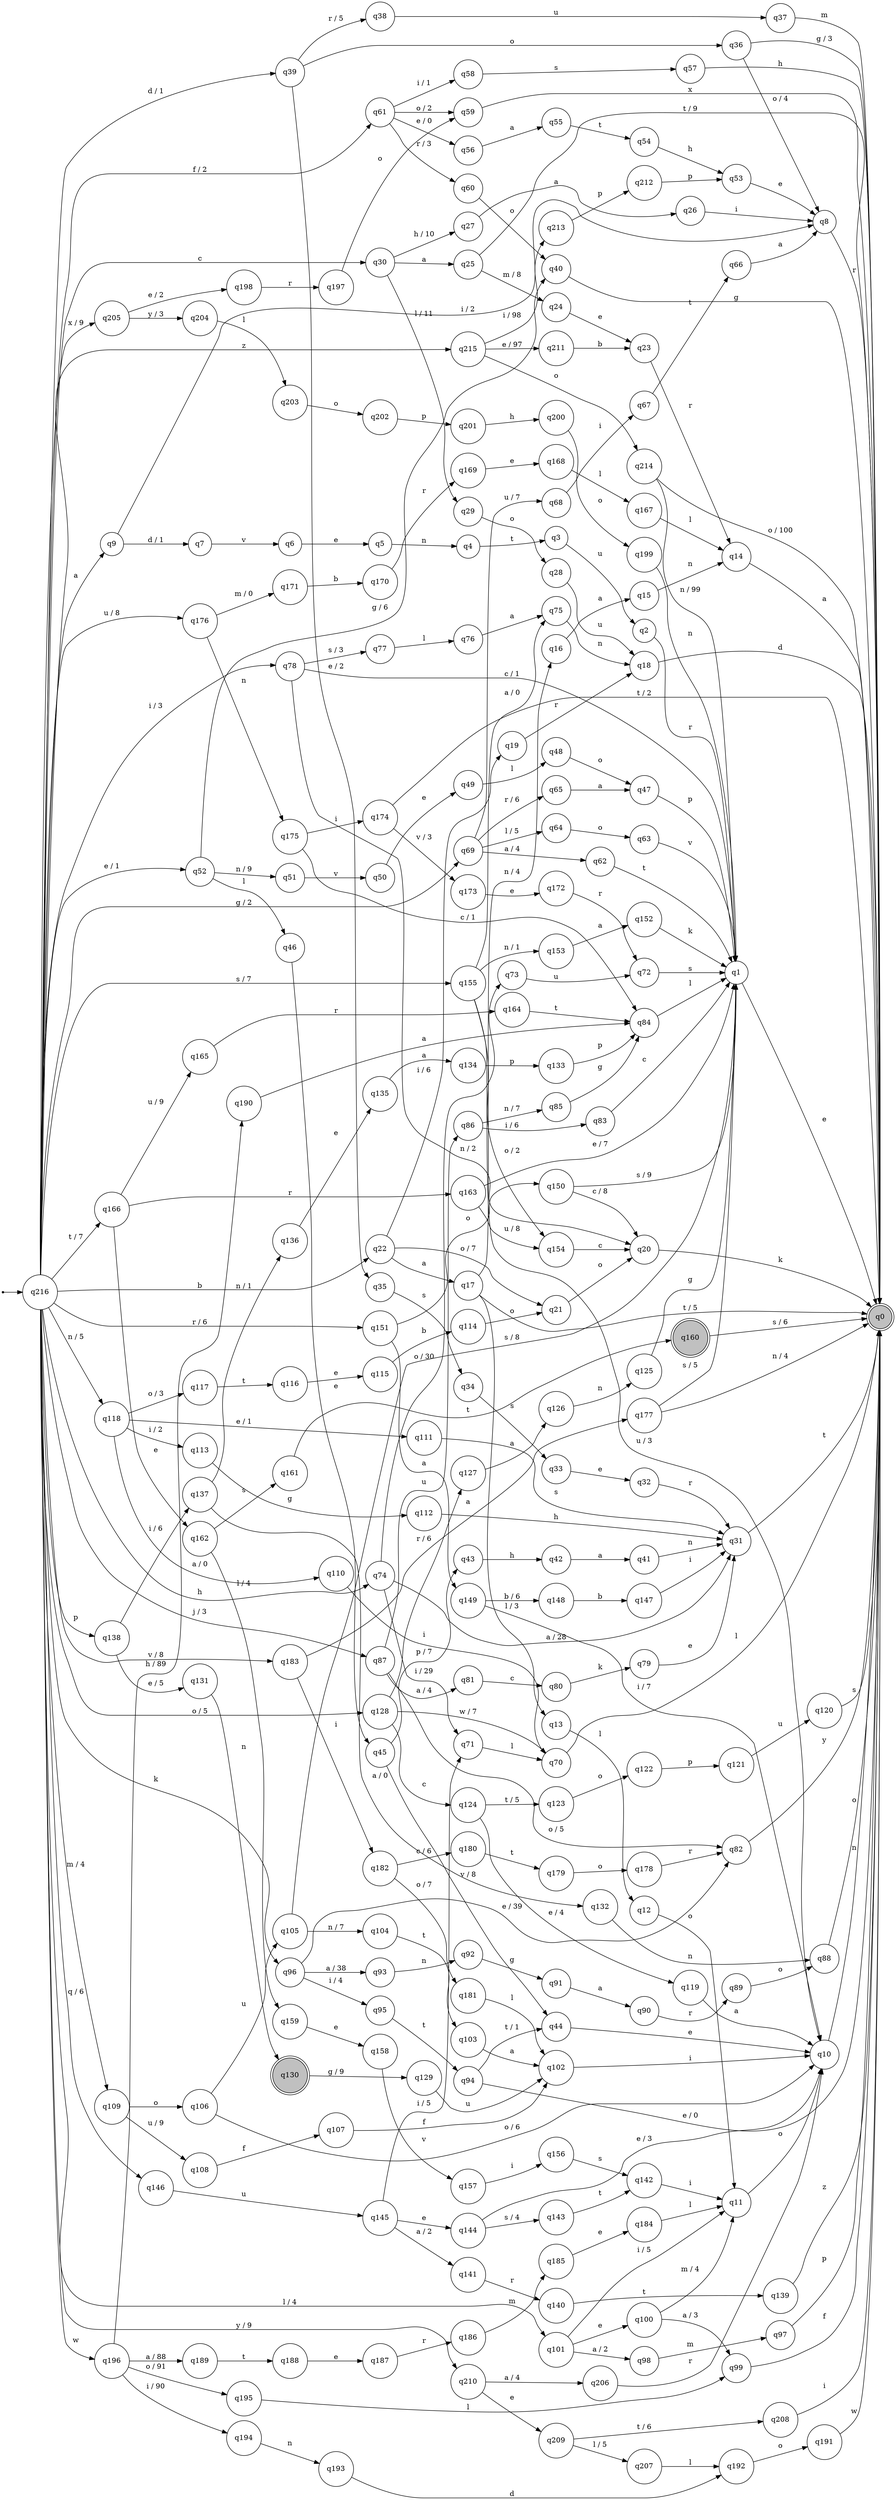 digraph G {
rankdir=LR;
charset="utf8";
node [shape=circle];
ini [shape=point];
ini -> q216;
	q216 [label="q216"];
	q213 [label="q213"];
	q211 [label="q211"];
	q209 [label="q209"];
	q208 [label="q208"];
	q207 [label="q207"];
	q206 [label="q206"];
	q212 [label="q212"];
	q201 [label="q201"];
	q200 [label="q200"];
	q199 [label="q199"];
	q194 [label="q194"];
	q193 [label="q193"];
	q191 [label="q191"];
	q188 [label="q188"];
	q186 [label="q186"];
	q176 [label="q176"];
	q175 [label="q175"];
	q174 [label="q174"];
	q173 [label="q173"];
	q172 [label="q172"];
	q171 [label="q171"];
	q168 [label="q168"];
	q167 [label="q167"];
	q166 [label="q166"];
	q165 [label="q165"];
	q162 [label="q162"];
	q161 [label="q161"];
	q160 [label="q160"];
	q160 [shape=doublecircle];
	q160 [style=filled fillcolor=gray];
	q159 [label="q159"];
	q156 [label="q156"];
	q155 [label="q155"];
	q190 [label="q190"];
	q153 [label="q153"];
	q149 [label="q149"];
	q147 [label="q147"];
	q146 [label="q146"];
	q145 [label="q145"];
	q143 [label="q143"];
	q142 [label="q142"];
	q141 [label="q141"];
	q181 [label="q181"];
	q138 [label="q138"];
	q137 [label="q137"];
	q134 [label="q134"];
	q148 [label="q148"];
	q132 [label="q132"];
	q130 [label="q130"];
	q130 [shape=doublecircle];
	q130 [style=filled fillcolor=gray];
	q129 [label="q129"];
	q157 [label="q157"];
	q128 [label="q128"];
	q192 [label="q192"];
	q127 [label="q127"];
	q58 [label="q58"];
	q12 [label="q12"];
	q215 [label="q215"];
	q17 [label="q17"];
	q66 [label="q66"];
	q182 [label="q182"];
	q50 [label="q50"];
	q49 [label="q49"];
	q41 [label="q41"];
	q28 [label="q28"];
	q40 [label="q40"];
	q177 [label="q177"];
	q48 [label="q48"];
	q38 [label="q38"];
	q99 [label="q99"];
	q154 [label="q154"];
	q36 [label="q36"];
	q197 [label="q197"];
	q178 [label="q178"];
	q34 [label="q34"];
	q42 [label="q42"];
	q204 [label="q204"];
	q126 [label="q126"];
	q31 [label="q31"];
	q120 [label="q120"];
	q170 [label="q170"];
	q37 [label="q37"];
	q64 [label="q64"];
	q69 [label="q69"];
	q8 [label="q8"];
	q7 [label="q7"];
	q9 [label="q9"];
	q144 [label="q144"];
	q61 [label="q61"];
	q71 [label="q71"];
	q51 [label="q51"];
	q121 [label="q121"];
	q39 [label="q39"];
	q14 [label="q14"];
	q203 [label="q203"];
	q45 [label="q45"];
	q5 [label="q5"];
	q124 [label="q124"];
	q55 [label="q55"];
	q150 [label="q150"];
	q4 [label="q4"];
	q33 [label="q33"];
	q94 [label="q94"];
	q0 [label="q0"];
	q0 [shape=doublecircle];
	q0 [style=filled fillcolor=gray];
	q30 [label="q30"];
	q202 [label="q202"];
	q169 [label="q169"];
	q22 [label="q22"];
	q163 [label="q163"];
	q3 [label="q3"];
	q184 [label="q184"];
	q67 [label="q67"];
	q112 [label="q112"];
	q2 [label="q2"];
	q158 [label="q158"];
	q43 [label="q43"];
	q97 [label="q97"];
	q205 [label="q205"];
	q1 [label="q1"];
	q110 [label="q110"];
	q96 [label="q96"];
	q98 [label="q98"];
	q13 [label="q13"];
	q24 [label="q24"];
	q35 [label="q35"];
	q104 [label="q104"];
	q6 [label="q6"];
	q107 [label="q107"];
	q179 [label="q179"];
	q56 [label="q56"];
	q116 [label="q116"];
	q10 [label="q10"];
	q187 [label="q187"];
	q164 [label="q164"];
	q21 [label="q21"];
	q26 [label="q26"];
	q57 [label="q57"];
	q73 [label="q73"];
	q20 [label="q20"];
	q140 [label="q140"];
	q52 [label="q52"];
	q214 [label="q214"];
	q18 [label="q18"];
	q196 [label="q196"];
	q180 [label="q180"];
	q122 [label="q122"];
	q118 [label="q118"];
	q23 [label="q23"];
	q72 [label="q72"];
	q25 [label="q25"];
	q195 [label="q195"];
	q84 [label="q84"];
	q16 [label="q16"];
	q27 [label="q27"];
	q151 [label="q151"];
	q59 [label="q59"];
	q93 [label="q93"];
	q62 [label="q62"];
	q90 [label="q90"];
	q63 [label="q63"];
	q83 [label="q83"];
	q65 [label="q65"];
	q133 [label="q133"];
	q54 [label="q54"];
	q68 [label="q68"];
	q87 [label="q87"];
	q75 [label="q75"];
	q76 [label="q76"];
	q88 [label="q88"];
	q82 [label="q82"];
	q32 [label="q32"];
	q77 [label="q77"];
	q183 [label="q183"];
	q15 [label="q15"];
	q79 [label="q79"];
	q80 [label="q80"];
	q74 [label="q74"];
	q81 [label="q81"];
	q102 [label="q102"];
	q44 [label="q44"];
	q85 [label="q85"];
	q136 [label="q136"];
	q131 [label="q131"];
	q86 [label="q86"];
	q29 [label="q29"];
	q89 [label="q89"];
	q78 [label="q78"];
	q114 [label="q114"];
	q91 [label="q91"];
	q92 [label="q92"];
	q135 [label="q135"];
	q60 [label="q60"];
	q95 [label="q95"];
	q53 [label="q53"];
	q19 [label="q19"];
	q100 [label="q100"];
	q198 [label="q198"];
	q101 [label="q101"];
	q152 [label="q152"];
	q103 [label="q103"];
	q11 [label="q11"];
	q105 [label="q105"];
	q106 [label="q106"];
	q210 [label="q210"];
	q109 [label="q109"];
	q139 [label="q139"];
	q46 [label="q46"];
	q108 [label="q108"];
	q111 [label="q111"];
	q113 [label="q113"];
	q115 [label="q115"];
	q185 [label="q185"];
	q70 [label="q70"];
	q117 [label="q117"];
	q119 [label="q119"];
	q47 [label="q47"];
	q123 [label="q123"];
	q189 [label="q189"];
	q125 [label="q125"];
	q216 -> q109 [label="m / 4"];
	q216 -> q101 [label="l / 4"];
	q216 -> q96 [label="k"];
	q216 -> q87 [label="j / 3"];
	q216 -> q78 [label="i / 3"];
	q216 -> q74 [label="h"];
	q216 -> q69 [label="g / 2"];
	q216 -> q61 [label="f / 2"];
	q216 -> q52 [label="e / 1"];
	q216 -> q39 [label="d / 1"];
	q216 -> q30 [label="c"];
	q216 -> q22 [label="b"];
	q216 -> q9 [label="a"];
	q216 -> q215 [label="z"];
	q216 -> q210 [label="y / 9"];
	q216 -> q205 [label="x / 9"];
	q216 -> q196 [label="w"];
	q216 -> q183 [label="v / 8"];
	q216 -> q176 [label="u / 8"];
	q216 -> q166 [label="t / 7"];
	q216 -> q155 [label="s / 7"];
	q216 -> q151 [label="r / 6"];
	q216 -> q146 [label="q / 6"];
	q216 -> q138 [label="p"];
	q216 -> q128 [label="o / 5"];
	q216 -> q118 [label="n / 5"];
	q213 -> q212 [label="p"];
	q211 -> q23 [label="b"];
	q209 -> q207 [label="l / 5"];
	q209 -> q208 [label="t / 6"];
	q208 -> q0 [label="i"];
	q207 -> q192 [label="l"];
	q206 -> q10 [label="r"];
	q212 -> q53 [label="p"];
	q201 -> q200 [label="h"];
	q200 -> q199 [label="o"];
	q199 -> q1 [label="n"];
	q194 -> q193 [label="n"];
	q193 -> q192 [label="d"];
	q191 -> q0 [label="w"];
	q188 -> q187 [label="e"];
	q186 -> q185 [label="m"];
	q176 -> q171 [label="m / 0"];
	q176 -> q175 [label="n"];
	q175 -> q84 [label="c / 1"];
	q175 -> q174 [label="i"];
	q174 -> q0 [label="t / 2"];
	q174 -> q173 [label="v / 3"];
	q173 -> q172 [label="e"];
	q172 -> q72 [label="r"];
	q171 -> q170 [label="b"];
	q168 -> q167 [label="l"];
	q167 -> q14 [label="l"];
	q166 -> q162 [label="e"];
	q166 -> q163 [label="r"];
	q166 -> q165 [label="u / 9"];
	q165 -> q164 [label="r"];
	q162 -> q159 [label="l / 4"];
	q162 -> q161 [label="s"];
	q161 -> q160 [label="t"];
	q160 -> q0 [label="s / 6"];
	q159 -> q158 [label="e"];
	q156 -> q142 [label="s"];
	q155 -> q75 [label="a / 0"];
	q155 -> q153 [label="n / 1"];
	q155 -> q154 [label="o / 2"];
	q155 -> q10 [label="u / 3"];
	q190 -> q84 [label="a"];
	q153 -> q152 [label="a"];
	q149 -> q148 [label="b / 6"];
	q149 -> q10 [label="i / 7"];
	q147 -> q31 [label="i"];
	q146 -> q145 [label="u"];
	q145 -> q141 [label="a / 2"];
	q145 -> q144 [label="e"];
	q145 -> q71 [label="i / 5"];
	q143 -> q142 [label="t"];
	q142 -> q11 [label="i"];
	q141 -> q140 [label="r"];
	q181 -> q102 [label="l"];
	q138 -> q131 [label="e / 5"];
	q138 -> q137 [label="i / 6"];
	q137 -> q132 [label="a / 0"];
	q137 -> q136 [label="n / 1"];
	q134 -> q133 [label="p"];
	q148 -> q147 [label="b"];
	q132 -> q88 [label="n"];
	q130 -> q129 [label="g / 9"];
	q129 -> q102 [label="u"];
	q157 -> q156 [label="i"];
	q128 -> q124 [label="c"];
	q128 -> q127 [label="r / 6"];
	q128 -> q70 [label="w / 7"];
	q192 -> q191 [label="o"];
	q127 -> q126 [label="a"];
	q58 -> q57 [label="s"];
	q12 -> q11 [label="o"];
	q215 -> q211 [label="e / 97"];
	q215 -> q213 [label="i / 98"];
	q215 -> q214 [label="o"];
	q17 -> q13 [label="l / 3"];
	q17 -> q16 [label="n / 4"];
	q17 -> q0 [label="t / 5"];
	q66 -> q8 [label="a"];
	q182 -> q180 [label="c / 6"];
	q182 -> q181 [label="o / 7"];
	q50 -> q49 [label="e"];
	q49 -> q48 [label="l"];
	q41 -> q31 [label="n"];
	q28 -> q18 [label="u"];
	q40 -> q0 [label="g"];
	q177 -> q0 [label="n / 4"];
	q177 -> q1 [label="s / 5"];
	q48 -> q47 [label="o"];
	q38 -> q37 [label="u"];
	q99 -> q0 [label="f"];
	q154 -> q20 [label="c"];
	q36 -> q0 [label="g / 3"];
	q36 -> q8 [label="o / 4"];
	q197 -> q59 [label="o"];
	q178 -> q82 [label="r"];
	q34 -> q33 [label="s"];
	q42 -> q41 [label="a"];
	q204 -> q203 [label="l"];
	q126 -> q125 [label="n"];
	q31 -> q0 [label="t"];
	q120 -> q0 [label="s"];
	q170 -> q169 [label="r"];
	q37 -> q0 [label="m"];
	q64 -> q63 [label="o"];
	q69 -> q62 [label="a / 4"];
	q69 -> q64 [label="l / 5"];
	q69 -> q65 [label="r / 6"];
	q69 -> q68 [label="u / 7"];
	q8 -> q0 [label="r"];
	q7 -> q6 [label="v"];
	q9 -> q7 [label="d / 1"];
	q9 -> q8 [label="i / 2"];
	q144 -> q10 [label="e / 3"];
	q144 -> q143 [label="s / 4"];
	q61 -> q56 [label="e / 0"];
	q61 -> q60 [label="r / 3"];
	q61 -> q58 [label="i / 1"];
	q61 -> q59 [label="o / 2"];
	q71 -> q70 [label="l"];
	q51 -> q50 [label="v"];
	q121 -> q120 [label="u"];
	q39 -> q35 [label="e / 2"];
	q39 -> q38 [label="r / 5"];
	q39 -> q36 [label="o"];
	q14 -> q0 [label="a"];
	q203 -> q202 [label="o"];
	q45 -> q43 [label="p / 7"];
	q45 -> q44 [label="v / 8"];
	q5 -> q4 [label="n"];
	q124 -> q119 [label="e / 4"];
	q124 -> q123 [label="t / 5"];
	q55 -> q54 [label="t"];
	q150 -> q20 [label="c / 8"];
	q150 -> q1 [label="s / 9"];
	q4 -> q3 [label="t"];
	q33 -> q32 [label="e"];
	q94 -> q0 [label="e / 0"];
	q94 -> q44 [label="t / 1"];
	q30 -> q25 [label="a"];
	q30 -> q27 [label="h / 10"];
	q30 -> q29 [label="l / 11"];
	q202 -> q201 [label="p"];
	q169 -> q168 [label="e"];
	q22 -> q17 [label="a"];
	q22 -> q19 [label="i / 6"];
	q22 -> q21 [label="o / 7"];
	q163 -> q1 [label="e / 7"];
	q163 -> q154 [label="u / 8"];
	q3 -> q2 [label="u"];
	q184 -> q11 [label="l"];
	q67 -> q66 [label="t"];
	q112 -> q31 [label="h"];
	q2 -> q1 [label="r"];
	q158 -> q157 [label="v"];
	q43 -> q42 [label="h"];
	q97 -> q0 [label="p"];
	q205 -> q198 [label="e / 2"];
	q205 -> q204 [label="y / 3"];
	q1 -> q0 [label="e"];
	q110 -> q70 [label="i"];
	q96 -> q93 [label="a / 38"];
	q96 -> q82 [label="e / 39"];
	q96 -> q95 [label="i / 4"];
	q98 -> q97 [label="m"];
	q13 -> q12 [label="l"];
	q24 -> q23 [label="e"];
	q35 -> q34 [label="s"];
	q104 -> q103 [label="t"];
	q6 -> q5 [label="e"];
	q107 -> q102 [label="f"];
	q179 -> q178 [label="o"];
	q56 -> q55 [label="a"];
	q116 -> q115 [label="e"];
	q10 -> q0 [label="n"];
	q187 -> q186 [label="r"];
	q164 -> q84 [label="t"];
	q21 -> q20 [label="o"];
	q26 -> q8 [label="i"];
	q57 -> q0 [label="h"];
	q73 -> q72 [label="u"];
	q20 -> q0 [label="k"];
	q140 -> q139 [label="t"];
	q52 -> q40 [label="g / 6"];
	q52 -> q46 [label="l"];
	q52 -> q51 [label="n / 9"];
	q214 -> q1 [label="n / 99"];
	q214 -> q0 [label="o / 100"];
	q18 -> q0 [label="d"];
	q196 -> q189 [label="a / 88"];
	q196 -> q190 [label="h / 89"];
	q196 -> q194 [label="i / 90"];
	q196 -> q195 [label="o / 91"];
	q180 -> q179 [label="t"];
	q122 -> q121 [label="p"];
	q118 -> q110 [label="a / 0"];
	q118 -> q111 [label="e / 1"];
	q118 -> q113 [label="i / 2"];
	q118 -> q117 [label="o / 3"];
	q23 -> q14 [label="r"];
	q72 -> q1 [label="s"];
	q25 -> q24 [label="m / 8"];
	q25 -> q0 [label="t / 9"];
	q195 -> q99 [label="l"];
	q84 -> q1 [label="l"];
	q16 -> q15 [label="a"];
	q27 -> q26 [label="a"];
	q151 -> q149 [label="a"];
	q151 -> q150 [label="o"];
	q59 -> q0 [label="x"];
	q93 -> q92 [label="n"];
	q62 -> q1 [label="t"];
	q90 -> q89 [label="r"];
	q63 -> q1 [label="v"];
	q83 -> q1 [label="c"];
	q65 -> q47 [label="a"];
	q133 -> q84 [label="p"];
	q54 -> q53 [label="h"];
	q68 -> q67 [label="i"];
	q87 -> q81 [label="a / 4"];
	q87 -> q82 [label="o / 5"];
	q87 -> q86 [label="u"];
	q75 -> q18 [label="n"];
	q76 -> q75 [label="a"];
	q88 -> q0 [label="o"];
	q82 -> q0 [label="y"];
	q32 -> q31 [label="r"];
	q77 -> q76 [label="l"];
	q183 -> q177 [label="a"];
	q183 -> q182 [label="i"];
	q15 -> q14 [label="n"];
	q79 -> q31 [label="e"];
	q80 -> q79 [label="k"];
	q74 -> q31 [label="a / 28"];
	q74 -> q71 [label="i / 29"];
	q74 -> q73 [label="o / 30"];
	q81 -> q80 [label="c"];
	q102 -> q10 [label="i"];
	q44 -> q10 [label="e"];
	q85 -> q84 [label="g"];
	q136 -> q135 [label="e"];
	q131 -> q130 [label="n"];
	q86 -> q83 [label="i / 6"];
	q86 -> q85 [label="n / 7"];
	q29 -> q28 [label="o"];
	q89 -> q88 [label="o"];
	q78 -> q1 [label="c / 1"];
	q78 -> q20 [label="n / 2"];
	q78 -> q77 [label="s / 3"];
	q114 -> q21 [label="o"];
	q91 -> q90 [label="a"];
	q92 -> q91 [label="g"];
	q135 -> q134 [label="a"];
	q60 -> q40 [label="o"];
	q95 -> q94 [label="t"];
	q53 -> q8 [label="e"];
	q19 -> q18 [label="r"];
	q100 -> q99 [label="a / 3"];
	q100 -> q11 [label="m / 4"];
	q198 -> q197 [label="r"];
	q101 -> q98 [label="a / 2"];
	q101 -> q100 [label="e"];
	q101 -> q11 [label="i / 5"];
	q152 -> q1 [label="k"];
	q103 -> q102 [label="a"];
	q11 -> q10 [label="o"];
	q105 -> q104 [label="n / 7"];
	q105 -> q1 [label="s / 8"];
	q106 -> q10 [label="o / 6"];
	q106 -> q105 [label="u"];
	q210 -> q206 [label="a / 4"];
	q210 -> q209 [label="e"];
	q109 -> q106 [label="o"];
	q109 -> q108 [label="u / 9"];
	q139 -> q0 [label="z"];
	q46 -> q45 [label="e"];
	q108 -> q107 [label="f"];
	q111 -> q31 [label="s"];
	q113 -> q112 [label="g"];
	q115 -> q114 [label="b"];
	q185 -> q184 [label="e"];
	q70 -> q0 [label="l"];
	q117 -> q116 [label="t"];
	q119 -> q10 [label="a"];
	q47 -> q1 [label="p"];
	q123 -> q122 [label="o"];
	q189 -> q188 [label="t"];
	q125 -> q1 [label="g"];
}
